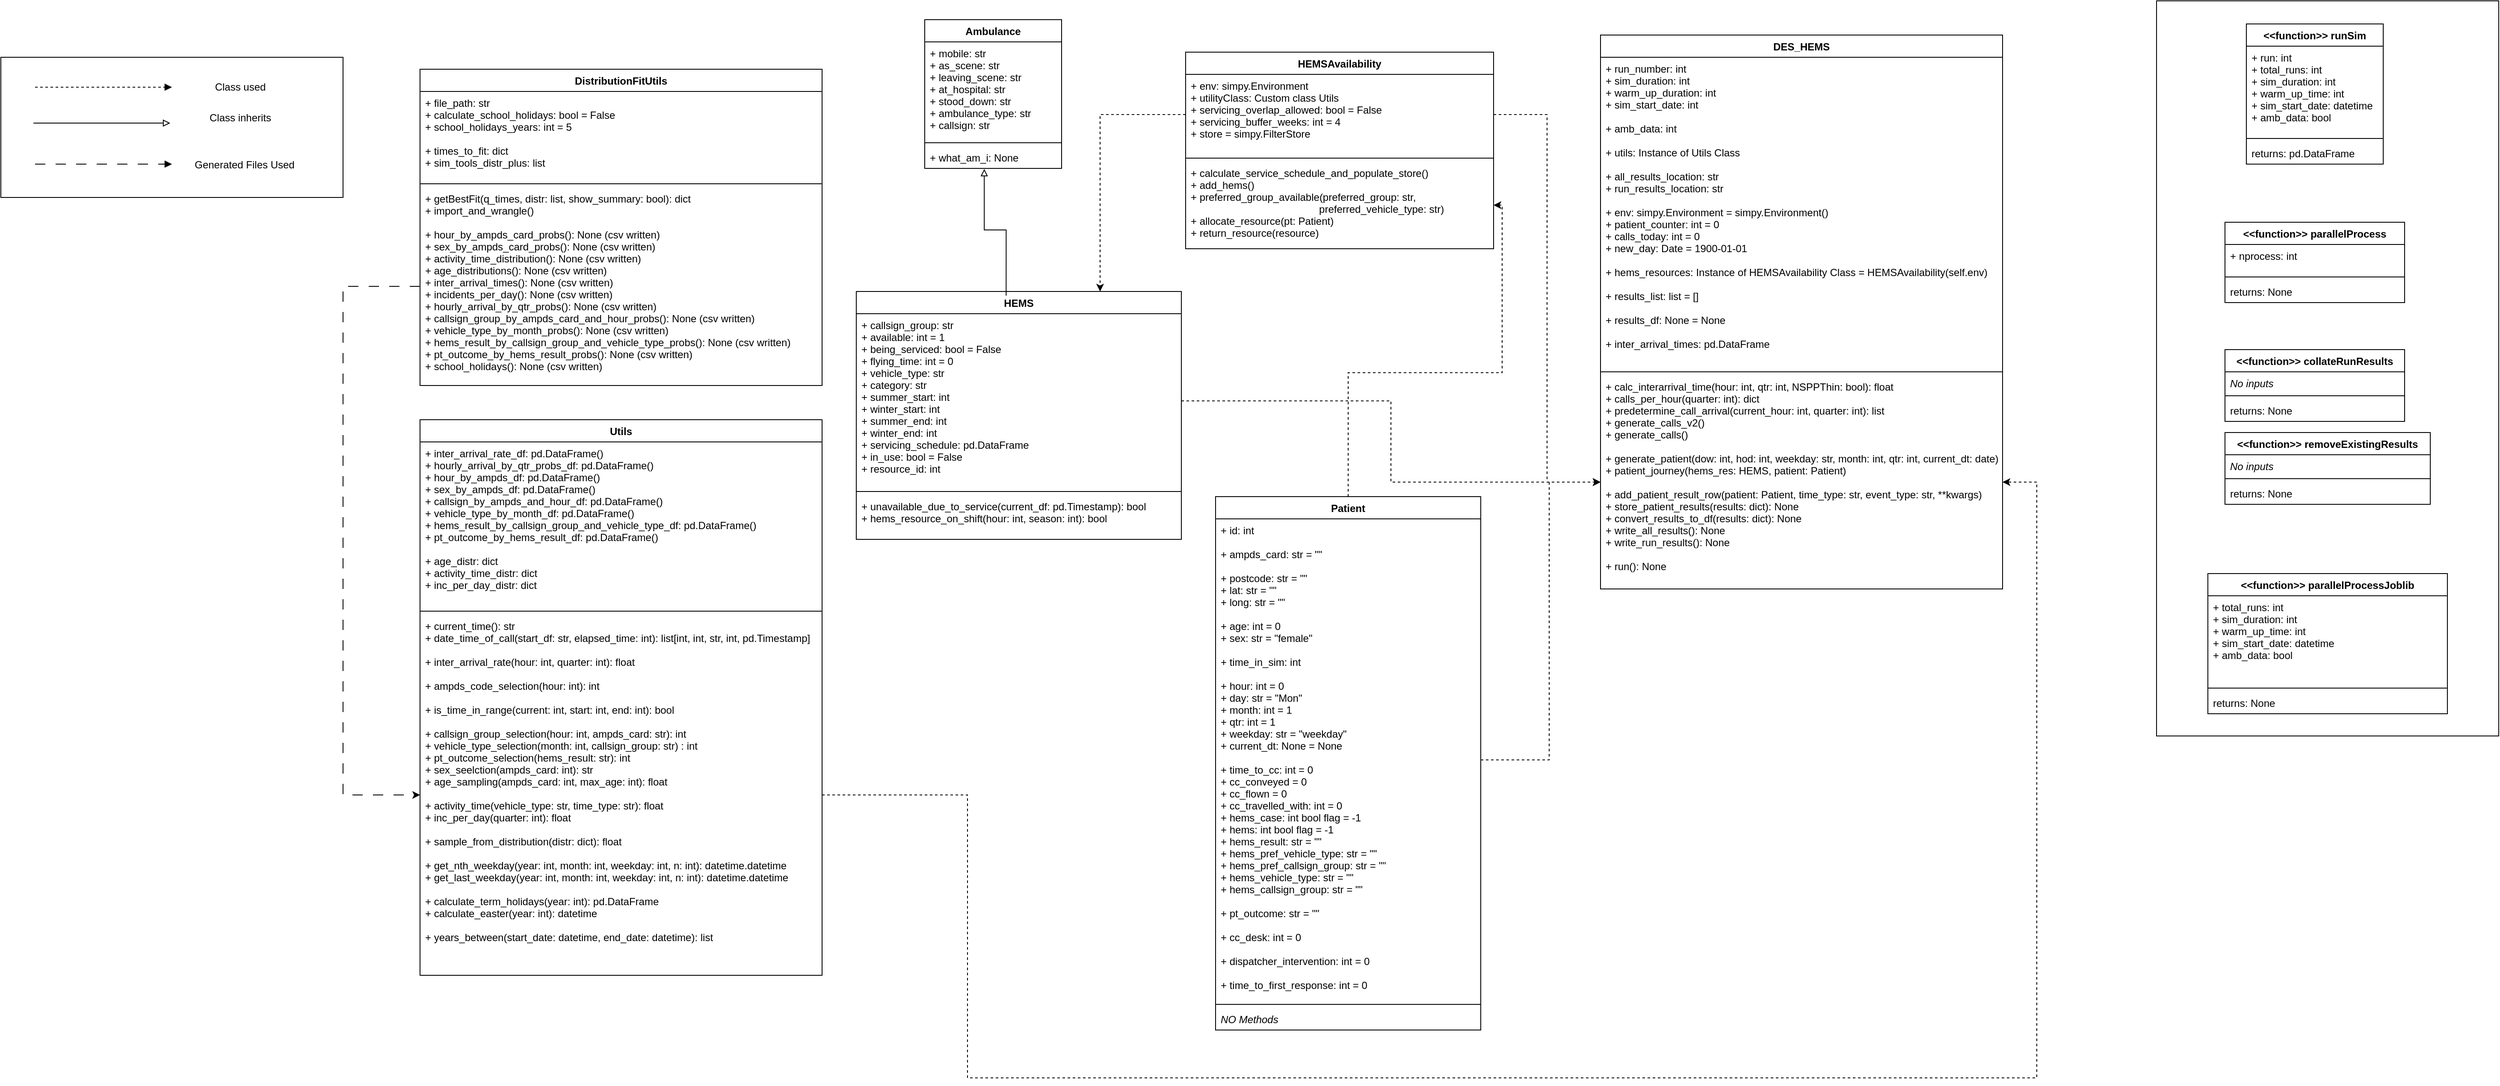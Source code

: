 <mxfile>
    <diagram id="Uhb_bpezcjr28JnNViiC" name="Page-1">
        <mxGraphModel dx="5349" dy="1873" grid="1" gridSize="10" guides="1" tooltips="1" connect="1" arrows="1" fold="1" page="0" pageScale="1" pageWidth="850" pageHeight="1100" math="0" shadow="0">
            <root>
                <mxCell id="0"/>
                <mxCell id="1" parent="0"/>
                <mxCell id="80" value="" style="rounded=0;whiteSpace=wrap;html=1;" vertex="1" parent="1">
                    <mxGeometry x="1560" y="-20" width="400" height="860" as="geometry"/>
                </mxCell>
                <UserObject label="Ambulance" tooltip="This class defines an 'Ambulance'; effectively any resource that responds to a patient/incident. This includes HEMS, which is a child class of Ambulance." id="2">
                    <mxCell style="swimlane;fontStyle=1;align=center;verticalAlign=top;childLayout=stackLayout;horizontal=1;startSize=26;horizontalStack=0;resizeParent=1;resizeParentMax=0;resizeLast=0;collapsible=1;marginBottom=0;" vertex="1" parent="1">
                        <mxGeometry x="120" y="2" width="160" height="174" as="geometry"/>
                    </mxCell>
                </UserObject>
                <mxCell id="3" value="+ mobile: str&#10;+ as_scene: str&#10;+ leaving_scene: str&#10;+ at_hospital: str&#10;+ stood_down: str&#10;+ ambulance_type: str&#10;+ callsign: str" style="text;strokeColor=none;fillColor=none;align=left;verticalAlign=top;spacingLeft=4;spacingRight=4;overflow=hidden;rotatable=0;points=[[0,0.5],[1,0.5]];portConstraint=eastwest;" vertex="1" parent="2">
                    <mxGeometry y="26" width="160" height="114" as="geometry"/>
                </mxCell>
                <mxCell id="4" value="" style="line;strokeWidth=1;fillColor=none;align=left;verticalAlign=middle;spacingTop=-1;spacingLeft=3;spacingRight=3;rotatable=0;labelPosition=right;points=[];portConstraint=eastwest;strokeColor=inherit;" vertex="1" parent="2">
                    <mxGeometry y="140" width="160" height="8" as="geometry"/>
                </mxCell>
                <mxCell id="5" value="+ what_am_i: None" style="text;strokeColor=none;fillColor=none;align=left;verticalAlign=top;spacingLeft=4;spacingRight=4;overflow=hidden;rotatable=0;points=[[0,0.5],[1,0.5]];portConstraint=eastwest;" vertex="1" parent="2">
                    <mxGeometry y="148" width="160" height="26" as="geometry"/>
                </mxCell>
                <UserObject label="HEMS" tooltip="This class defines a HEMS resource" id="6">
                    <mxCell style="swimlane;fontStyle=1;align=center;verticalAlign=top;childLayout=stackLayout;horizontal=1;startSize=26;horizontalStack=0;resizeParent=1;resizeParentMax=0;resizeLast=0;collapsible=1;marginBottom=0;" vertex="1" parent="1">
                        <mxGeometry x="40" y="320" width="380" height="290" as="geometry"/>
                    </mxCell>
                </UserObject>
                <mxCell id="7" value="+ callsign_group: str&#10;+ available: int = 1&#10;+ being_serviced: bool = False&#10;+ flying_time: int = 0&#10;+ vehicle_type: str&#10;+ category: str&#10;+ summer_start: int&#10;+ winter_start: int&#10;+ summer_end: int&#10;+ winter_end: int&#10;+ servicing_schedule: pd.DataFrame&#10;+ in_use: bool = False&#10;+ resource_id: int" style="text;strokeColor=none;fillColor=none;align=left;verticalAlign=top;spacingLeft=4;spacingRight=4;overflow=hidden;rotatable=0;points=[[0,0.5],[1,0.5]];portConstraint=eastwest;" vertex="1" parent="6">
                    <mxGeometry y="26" width="380" height="204" as="geometry"/>
                </mxCell>
                <mxCell id="8" value="" style="line;strokeWidth=1;fillColor=none;align=left;verticalAlign=middle;spacingTop=-1;spacingLeft=3;spacingRight=3;rotatable=0;labelPosition=right;points=[];portConstraint=eastwest;strokeColor=inherit;" vertex="1" parent="6">
                    <mxGeometry y="230" width="380" height="8" as="geometry"/>
                </mxCell>
                <mxCell id="9" value="+ unavailable_due_to_service(current_df: pd.Timestamp): bool&#10;+ hems_resource_on_shift(hour: int, season: int): bool" style="text;strokeColor=none;fillColor=none;align=left;verticalAlign=top;spacingLeft=4;spacingRight=4;overflow=hidden;rotatable=0;points=[[0,0.5],[1,0.5]];portConstraint=eastwest;" vertex="1" parent="6">
                    <mxGeometry y="238" width="380" height="52" as="geometry"/>
                </mxCell>
                <mxCell id="10" style="edgeStyle=orthogonalEdgeStyle;html=1;exitX=0.435;exitY=1.026;exitDx=0;exitDy=0;endArrow=none;endFill=0;rounded=0;startArrow=block;startFill=0;exitPerimeter=0;entryX=0.461;entryY=0.017;entryDx=0;entryDy=0;entryPerimeter=0;" edge="1" parent="1" source="5" target="6">
                    <mxGeometry relative="1" as="geometry">
                        <mxPoint x="190" y="240" as="targetPoint"/>
                    </mxGeometry>
                </mxCell>
                <UserObject label="HEMSAvailability" tooltip="This class is a filter store which can provide HEMS resources based on the time of day and servicing schedule" id="11">
                    <mxCell style="swimlane;fontStyle=1;align=center;verticalAlign=top;childLayout=stackLayout;horizontal=1;startSize=26;horizontalStack=0;resizeParent=1;resizeParentMax=0;resizeLast=0;collapsible=1;marginBottom=0;" vertex="1" parent="1">
                        <mxGeometry x="425" y="40" width="360" height="230" as="geometry"/>
                    </mxCell>
                </UserObject>
                <mxCell id="12" value="+ env: simpy.Environment&#10;+ utilityClass: Custom class Utils&#10;+ servicing_overlap_allowed: bool = False&#10;+ servicing_buffer_weeks: int = 4&#10;+ store = simpy.FilterStore&#10;" style="text;strokeColor=none;fillColor=none;align=left;verticalAlign=top;spacingLeft=4;spacingRight=4;overflow=hidden;rotatable=0;points=[[0,0.5],[1,0.5]];portConstraint=eastwest;" vertex="1" parent="11">
                    <mxGeometry y="26" width="360" height="94" as="geometry"/>
                </mxCell>
                <mxCell id="13" value="" style="line;strokeWidth=1;fillColor=none;align=left;verticalAlign=middle;spacingTop=-1;spacingLeft=3;spacingRight=3;rotatable=0;labelPosition=right;points=[];portConstraint=eastwest;strokeColor=inherit;" vertex="1" parent="11">
                    <mxGeometry y="120" width="360" height="8" as="geometry"/>
                </mxCell>
                <mxCell id="14" value="+ calculate_service_schedule_and_populate_store()&#10;+ add_hems()&#10;+ preferred_group_available(preferred_group: str, &#10;                                              preferred_vehicle_type: str)&#10;+ allocate_resource(pt: Patient)&#10;+ return_resource(resource)" style="text;strokeColor=none;fillColor=none;align=left;verticalAlign=top;spacingLeft=4;spacingRight=4;overflow=hidden;rotatable=0;points=[[0,0.5],[1,0.5]];portConstraint=eastwest;" vertex="1" parent="11">
                    <mxGeometry y="128" width="360" height="102" as="geometry"/>
                </mxCell>
                <mxCell id="73" style="edgeStyle=orthogonalEdgeStyle;rounded=0;html=1;exitX=0.5;exitY=0;exitDx=0;exitDy=0;entryX=1;entryY=0.5;entryDx=0;entryDy=0;startArrow=none;startFill=0;endArrow=classic;endFill=1;dashed=1;" edge="1" parent="1" source="15" target="14">
                    <mxGeometry relative="1" as="geometry"/>
                </mxCell>
                <mxCell id="15" value="Patient" style="swimlane;fontStyle=1;align=center;verticalAlign=top;childLayout=stackLayout;horizontal=1;startSize=26;horizontalStack=0;resizeParent=1;resizeParentMax=0;resizeLast=0;collapsible=1;marginBottom=0;" vertex="1" parent="1">
                    <mxGeometry x="460" y="560" width="310" height="624" as="geometry"/>
                </mxCell>
                <mxCell id="16" value="+ id: int&#10;&#10;+ ampds_card: str = &quot;&quot;&#10;&#10;+ postcode: str = &quot;&quot;&#10;+ lat: str = &quot;&quot;&#10;+ long: str = &quot;&quot;&#10;&#10;+ age: int = 0&#10;+ sex: str = &quot;female&quot;&#10;&#10;+ time_in_sim: int&#10;&#10;+ hour: int = 0&#10;+ day: str = &quot;Mon&quot;&#10;+ month: int = 1&#10;+ qtr: int = 1&#10;+ weekday: str = &quot;weekday&quot;&#10;+ current_dt: None = None&#10;&#10;+ time_to_cc: int = 0&#10;+ cc_conveyed = 0&#10;+ cc_flown = 0&#10;+ cc_travelled_with: int = 0&#10;+ hems_case: int bool flag = -1&#10;+ hems: int bool flag = -1&#10;+ hems_result: str = &quot;&quot;&#10;+ hems_pref_vehicle_type: str = &quot;&quot;&#10;+ hems_pref_callsign_group: str = &quot;&quot;&#10;+ hems_vehicle_type: str = &quot;&quot;&#10;+ hems_callsign_group: str = &quot;&quot;&#10;&#10;+ pt_outcome: str = &quot;&quot;&#10;&#10;+ cc_desk: int = 0&#10;&#10;+ dispatcher_intervention: int = 0&#10;&#10;+ time_to_first_response: int = 0" style="text;strokeColor=none;fillColor=none;align=left;verticalAlign=top;spacingLeft=4;spacingRight=4;overflow=hidden;rotatable=0;points=[[0,0.5],[1,0.5]];portConstraint=eastwest;" vertex="1" parent="15">
                    <mxGeometry y="26" width="310" height="564" as="geometry"/>
                </mxCell>
                <mxCell id="17" value="" style="line;strokeWidth=1;fillColor=none;align=left;verticalAlign=middle;spacingTop=-1;spacingLeft=3;spacingRight=3;rotatable=0;labelPosition=right;points=[];portConstraint=eastwest;strokeColor=inherit;" vertex="1" parent="15">
                    <mxGeometry y="590" width="310" height="8" as="geometry"/>
                </mxCell>
                <mxCell id="18" value="NO Methods" style="text;strokeColor=none;fillColor=none;align=left;verticalAlign=top;spacingLeft=4;spacingRight=4;overflow=hidden;rotatable=0;points=[[0,0.5],[1,0.5]];portConstraint=eastwest;fontStyle=2" vertex="1" parent="15">
                    <mxGeometry y="598" width="310" height="26" as="geometry"/>
                </mxCell>
                <mxCell id="20" value="DES_HEMS" style="swimlane;fontStyle=1;align=center;verticalAlign=top;childLayout=stackLayout;horizontal=1;startSize=26;horizontalStack=0;resizeParent=1;resizeParentMax=0;resizeLast=0;collapsible=1;marginBottom=0;" vertex="1" parent="1">
                    <mxGeometry x="910" y="20" width="470" height="648" as="geometry"/>
                </mxCell>
                <mxCell id="21" value="+ run_number: int&#10;+ sim_duration: int&#10;+ warm_up_duration: int&#10;+ sim_start_date: int&#10;&#10;+ amb_data: int&#10;&#10;+ utils: Instance of Utils Class&#10;&#10;+ all_results_location: str&#10;+ run_results_location: str&#10;&#10;+ env: simpy.Environment = simpy.Environment() &#10;+ patient_counter: int = 0&#10;+ calls_today: int = 0&#10;+ new_day: Date = 1900-01-01&#10;&#10;+ hems_resources: Instance of HEMSAvailability Class = HEMSAvailability(self.env)&#10;&#10;+ results_list: list = []&#10;&#10;+ results_df: None = None&#10;&#10;+ inter_arrival_times: pd.DataFrame" style="text;strokeColor=none;fillColor=none;align=left;verticalAlign=top;spacingLeft=4;spacingRight=4;overflow=hidden;rotatable=0;points=[[0,0.5],[1,0.5]];portConstraint=eastwest;" vertex="1" parent="20">
                    <mxGeometry y="26" width="470" height="364" as="geometry"/>
                </mxCell>
                <mxCell id="22" value="" style="line;strokeWidth=1;fillColor=none;align=left;verticalAlign=middle;spacingTop=-1;spacingLeft=3;spacingRight=3;rotatable=0;labelPosition=right;points=[];portConstraint=eastwest;strokeColor=inherit;" vertex="1" parent="20">
                    <mxGeometry y="390" width="470" height="8" as="geometry"/>
                </mxCell>
                <mxCell id="23" value="+ calc_interarrival_time(hour: int, qtr: int, NSPPThin: bool): float&#10;+ calls_per_hour(quarter: int): dict&#10;+ predetermine_call_arrival(current_hour: int, quarter: int): list&#10;+ generate_calls_v2()&#10;+ generate_calls()&#10;&#10;+ generate_patient(dow: int, hod: int, weekday: str, month: int, qtr: int, current_dt: date)&#10;+ patient_journey(hems_res: HEMS, patient: Patient)&#10;&#10;+ add_patient_result_row(patient: Patient, time_type: str, event_type: str, **kwargs)&#10;+ store_patient_results(results: dict): None&#10;+ convert_results_to_df(results: dict): None&#10;+ write_all_results(): None&#10;+ write_run_results(): None&#10;&#10;+ run(): None" style="text;strokeColor=none;fillColor=none;align=left;verticalAlign=top;spacingLeft=4;spacingRight=4;overflow=hidden;rotatable=0;points=[[0,0.5],[1,0.5]];portConstraint=eastwest;" vertex="1" parent="20">
                    <mxGeometry y="398" width="470" height="250" as="geometry"/>
                </mxCell>
                <mxCell id="28" value="Utils" style="swimlane;fontStyle=1;align=center;verticalAlign=top;childLayout=stackLayout;horizontal=1;startSize=26;horizontalStack=0;resizeParent=1;resizeParentMax=0;resizeLast=0;collapsible=1;marginBottom=0;" vertex="1" parent="1">
                    <mxGeometry x="-470" y="470" width="470" height="650" as="geometry"/>
                </mxCell>
                <mxCell id="29" value="+ inter_arrival_rate_df: pd.DataFrame()&#10;+ hourly_arrival_by_qtr_probs_df: pd.DataFrame()&#10;+ hour_by_ampds_df: pd.DataFrame()&#10;+ sex_by_ampds_df: pd.DataFrame()&#10;+ callsign_by_ampds_and_hour_df: pd.DataFrame()&#10;+ vehicle_type_by_month_df: pd.DataFrame()&#10;+ hems_result_by_callsign_group_and_vehicle_type_df: pd.DataFrame()&#10;+ pt_outcome_by_hems_result_df: pd.DataFrame()&#10;&#10;+ age_distr: dict&#10;+ activity_time_distr: dict&#10;+ inc_per_day_distr: dict&#10;&#10;" style="text;strokeColor=none;fillColor=none;align=left;verticalAlign=top;spacingLeft=4;spacingRight=4;overflow=hidden;rotatable=0;points=[[0,0.5],[1,0.5]];portConstraint=eastwest;" vertex="1" parent="28">
                    <mxGeometry y="26" width="470" height="194" as="geometry"/>
                </mxCell>
                <mxCell id="30" value="" style="line;strokeWidth=1;fillColor=none;align=left;verticalAlign=middle;spacingTop=-1;spacingLeft=3;spacingRight=3;rotatable=0;labelPosition=right;points=[];portConstraint=eastwest;strokeColor=inherit;" vertex="1" parent="28">
                    <mxGeometry y="220" width="470" height="8" as="geometry"/>
                </mxCell>
                <mxCell id="31" value="+ current_time(): str&#10;+ date_time_of_call(start_df: str, elapsed_time: int): list[int, int, str, int, pd.Timestamp]&#10;&#10;+ inter_arrival_rate(hour: int, quarter: int): float&#10;&#10;+ ampds_code_selection(hour: int): int&#10;&#10;+ is_time_in_range(current: int, start: int, end: int): bool&#10;&#10;+ callsign_group_selection(hour: int, ampds_card: str): int&#10;+ vehicle_type_selection(month: int, callsign_group: str) : int&#10;+ pt_outcome_selection(hems_result: str): int&#10;+ sex_seelction(ampds_card: int): str&#10;+ age_sampling(ampds_card: int, max_age: int): float&#10;&#10;+ activity_time(vehicle_type: str, time_type: str): float&#10;+ inc_per_day(quarter: int): float&#10;&#10;+ sample_from_distribution(distr: dict): float&#10;&#10;+ get_nth_weekday(year: int, month: int, weekday: int, n: int): datetime.datetime&#10;+ get_last_weekday(year: int, month: int, weekday: int, n: int): datetime.datetime&#10;&#10;+ calculate_term_holidays(year: int): pd.DataFrame&#10;+ calculate_easter(year: int): datetime&#10;&#10;+ years_between(start_date: datetime, end_date: datetime): list" style="text;strokeColor=none;fillColor=none;align=left;verticalAlign=top;spacingLeft=4;spacingRight=4;overflow=hidden;rotatable=0;points=[[0,0.5],[1,0.5]];portConstraint=eastwest;" vertex="1" parent="28">
                    <mxGeometry y="228" width="470" height="422" as="geometry"/>
                </mxCell>
                <mxCell id="32" value="DistributionFitUtils" style="swimlane;fontStyle=1;align=center;verticalAlign=top;childLayout=stackLayout;horizontal=1;startSize=26;horizontalStack=0;resizeParent=1;resizeParentMax=0;resizeLast=0;collapsible=1;marginBottom=0;" vertex="1" parent="1">
                    <mxGeometry x="-470" y="60" width="470" height="370" as="geometry"/>
                </mxCell>
                <mxCell id="33" value="+ file_path: str&#10;+ calculate_school_holidays: bool = False&#10;+ school_holidays_years: int = 5&#10;&#10;+ times_to_fit: dict&#10;+ sim_tools_distr_plus: list" style="text;strokeColor=none;fillColor=none;align=left;verticalAlign=top;spacingLeft=4;spacingRight=4;overflow=hidden;rotatable=0;points=[[0,0.5],[1,0.5]];portConstraint=eastwest;" vertex="1" parent="32">
                    <mxGeometry y="26" width="470" height="104" as="geometry"/>
                </mxCell>
                <mxCell id="34" value="" style="line;strokeWidth=1;fillColor=none;align=left;verticalAlign=middle;spacingTop=-1;spacingLeft=3;spacingRight=3;rotatable=0;labelPosition=right;points=[];portConstraint=eastwest;strokeColor=inherit;" vertex="1" parent="32">
                    <mxGeometry y="130" width="470" height="8" as="geometry"/>
                </mxCell>
                <mxCell id="35" value="+ getBestFit(q_times, distr: list, show_summary: bool): dict&#10;+ import_and_wrangle()&#10;&#10;+ hour_by_ampds_card_probs(): None (csv written)&#10;+ sex_by_ampds_card_probs(): None (csv written)&#10;+ activity_time_distribution(): None (csv written)&#10;+ age_distributions(): None (csv written)&#10;+ inter_arrival_times(): None (csv written)&#10;+ incidents_per_day(): None (csv written)&#10;+ hourly_arrival_by_qtr_probs(): None (csv written)&#10;+ callsign_group_by_ampds_card_and_hour_probs(): None (csv written)&#10;+ vehicle_type_by_month_probs(): None (csv written)&#10;+ hems_result_by_callsign_group_and_vehicle_type_probs(): None (csv written)&#10;+ pt_outcome_by_hems_result_probs(): None (csv written)&#10;+ school_holidays(): None (csv written)" style="text;strokeColor=none;fillColor=none;align=left;verticalAlign=top;spacingLeft=4;spacingRight=4;overflow=hidden;rotatable=0;points=[[0,0.5],[1,0.5]];portConstraint=eastwest;" vertex="1" parent="32">
                    <mxGeometry y="138" width="470" height="232" as="geometry"/>
                </mxCell>
                <mxCell id="40" value="&lt;&lt;function&gt;&gt; runSim" style="swimlane;fontStyle=1;align=center;verticalAlign=top;childLayout=stackLayout;horizontal=1;startSize=26;horizontalStack=0;resizeParent=1;resizeParentMax=0;resizeLast=0;collapsible=1;marginBottom=0;" vertex="1" parent="1">
                    <mxGeometry x="1665" y="7" width="160" height="164" as="geometry"/>
                </mxCell>
                <mxCell id="41" value="+ run: int&#10;+ total_runs: int&#10;+ sim_duration: int&#10;+ warm_up_time: int&#10;+ sim_start_date: datetime&#10;+ amb_data: bool" style="text;strokeColor=none;fillColor=none;align=left;verticalAlign=top;spacingLeft=4;spacingRight=4;overflow=hidden;rotatable=0;points=[[0,0.5],[1,0.5]];portConstraint=eastwest;" vertex="1" parent="40">
                    <mxGeometry y="26" width="160" height="104" as="geometry"/>
                </mxCell>
                <mxCell id="42" value="" style="line;strokeWidth=1;fillColor=none;align=left;verticalAlign=middle;spacingTop=-1;spacingLeft=3;spacingRight=3;rotatable=0;labelPosition=right;points=[];portConstraint=eastwest;strokeColor=inherit;" vertex="1" parent="40">
                    <mxGeometry y="130" width="160" height="8" as="geometry"/>
                </mxCell>
                <mxCell id="43" value="returns: pd.DataFrame" style="text;strokeColor=none;fillColor=none;align=left;verticalAlign=top;spacingLeft=4;spacingRight=4;overflow=hidden;rotatable=0;points=[[0,0.5],[1,0.5]];portConstraint=eastwest;" vertex="1" parent="40">
                    <mxGeometry y="138" width="160" height="26" as="geometry"/>
                </mxCell>
                <mxCell id="44" value="&lt;&lt;function&gt;&gt; parallelProcess" style="swimlane;fontStyle=1;align=center;verticalAlign=top;childLayout=stackLayout;horizontal=1;startSize=26;horizontalStack=0;resizeParent=1;resizeParentMax=0;resizeLast=0;collapsible=1;marginBottom=0;" vertex="1" parent="1">
                    <mxGeometry x="1640" y="239" width="210" height="94" as="geometry"/>
                </mxCell>
                <mxCell id="45" value="+ nprocess: int" style="text;strokeColor=none;fillColor=none;align=left;verticalAlign=top;spacingLeft=4;spacingRight=4;overflow=hidden;rotatable=0;points=[[0,0.5],[1,0.5]];portConstraint=eastwest;" vertex="1" parent="44">
                    <mxGeometry y="26" width="210" height="34" as="geometry"/>
                </mxCell>
                <mxCell id="46" value="" style="line;strokeWidth=1;fillColor=none;align=left;verticalAlign=middle;spacingTop=-1;spacingLeft=3;spacingRight=3;rotatable=0;labelPosition=right;points=[];portConstraint=eastwest;strokeColor=inherit;" vertex="1" parent="44">
                    <mxGeometry y="60" width="210" height="8" as="geometry"/>
                </mxCell>
                <mxCell id="47" value="returns: None" style="text;strokeColor=none;fillColor=none;align=left;verticalAlign=top;spacingLeft=4;spacingRight=4;overflow=hidden;rotatable=0;points=[[0,0.5],[1,0.5]];portConstraint=eastwest;" vertex="1" parent="44">
                    <mxGeometry y="68" width="210" height="26" as="geometry"/>
                </mxCell>
                <mxCell id="48" value="&lt;&lt;function&gt;&gt; collateRunResults" style="swimlane;fontStyle=1;align=center;verticalAlign=top;childLayout=stackLayout;horizontal=1;startSize=26;horizontalStack=0;resizeParent=1;resizeParentMax=0;resizeLast=0;collapsible=1;marginBottom=0;" vertex="1" parent="1">
                    <mxGeometry x="1640" y="388" width="210" height="84" as="geometry"/>
                </mxCell>
                <mxCell id="49" value="No inputs" style="text;strokeColor=none;fillColor=none;align=left;verticalAlign=top;spacingLeft=4;spacingRight=4;overflow=hidden;rotatable=0;points=[[0,0.5],[1,0.5]];portConstraint=eastwest;fontStyle=2" vertex="1" parent="48">
                    <mxGeometry y="26" width="210" height="24" as="geometry"/>
                </mxCell>
                <mxCell id="50" value="" style="line;strokeWidth=1;fillColor=none;align=left;verticalAlign=middle;spacingTop=-1;spacingLeft=3;spacingRight=3;rotatable=0;labelPosition=right;points=[];portConstraint=eastwest;strokeColor=inherit;" vertex="1" parent="48">
                    <mxGeometry y="50" width="210" height="8" as="geometry"/>
                </mxCell>
                <mxCell id="51" value="returns: None" style="text;strokeColor=none;fillColor=none;align=left;verticalAlign=top;spacingLeft=4;spacingRight=4;overflow=hidden;rotatable=0;points=[[0,0.5],[1,0.5]];portConstraint=eastwest;" vertex="1" parent="48">
                    <mxGeometry y="58" width="210" height="26" as="geometry"/>
                </mxCell>
                <mxCell id="52" value="&lt;&lt;function&gt;&gt; removeExistingResults" style="swimlane;fontStyle=1;align=center;verticalAlign=top;childLayout=stackLayout;horizontal=1;startSize=26;horizontalStack=0;resizeParent=1;resizeParentMax=0;resizeLast=0;collapsible=1;marginBottom=0;" vertex="1" parent="1">
                    <mxGeometry x="1640" y="485" width="240" height="84" as="geometry"/>
                </mxCell>
                <mxCell id="53" value="No inputs" style="text;strokeColor=none;fillColor=none;align=left;verticalAlign=top;spacingLeft=4;spacingRight=4;overflow=hidden;rotatable=0;points=[[0,0.5],[1,0.5]];portConstraint=eastwest;fontStyle=2" vertex="1" parent="52">
                    <mxGeometry y="26" width="240" height="24" as="geometry"/>
                </mxCell>
                <mxCell id="54" value="" style="line;strokeWidth=1;fillColor=none;align=left;verticalAlign=middle;spacingTop=-1;spacingLeft=3;spacingRight=3;rotatable=0;labelPosition=right;points=[];portConstraint=eastwest;strokeColor=inherit;" vertex="1" parent="52">
                    <mxGeometry y="50" width="240" height="8" as="geometry"/>
                </mxCell>
                <mxCell id="55" value="returns: None" style="text;strokeColor=none;fillColor=none;align=left;verticalAlign=top;spacingLeft=4;spacingRight=4;overflow=hidden;rotatable=0;points=[[0,0.5],[1,0.5]];portConstraint=eastwest;" vertex="1" parent="52">
                    <mxGeometry y="58" width="240" height="26" as="geometry"/>
                </mxCell>
                <mxCell id="56" value="&lt;&lt;function&gt;&gt; parallelProcessJoblib" style="swimlane;fontStyle=1;align=center;verticalAlign=top;childLayout=stackLayout;horizontal=1;startSize=26;horizontalStack=0;resizeParent=1;resizeParentMax=0;resizeLast=0;collapsible=1;marginBottom=0;" vertex="1" parent="1">
                    <mxGeometry x="1620" y="650" width="280" height="164" as="geometry"/>
                </mxCell>
                <mxCell id="57" value="+ total_runs: int&#10;+ sim_duration: int&#10;+ warm_up_time: int&#10;+ sim_start_date: datetime&#10;+ amb_data: bool" style="text;strokeColor=none;fillColor=none;align=left;verticalAlign=top;spacingLeft=4;spacingRight=4;overflow=hidden;rotatable=0;points=[[0,0.5],[1,0.5]];portConstraint=eastwest;" vertex="1" parent="56">
                    <mxGeometry y="26" width="280" height="104" as="geometry"/>
                </mxCell>
                <mxCell id="58" value="" style="line;strokeWidth=1;fillColor=none;align=left;verticalAlign=middle;spacingTop=-1;spacingLeft=3;spacingRight=3;rotatable=0;labelPosition=right;points=[];portConstraint=eastwest;strokeColor=inherit;" vertex="1" parent="56">
                    <mxGeometry y="130" width="280" height="8" as="geometry"/>
                </mxCell>
                <mxCell id="59" value="returns: None" style="text;strokeColor=none;fillColor=none;align=left;verticalAlign=top;spacingLeft=4;spacingRight=4;overflow=hidden;rotatable=0;points=[[0,0.5],[1,0.5]];portConstraint=eastwest;" vertex="1" parent="56">
                    <mxGeometry y="138" width="280" height="26" as="geometry"/>
                </mxCell>
                <mxCell id="64" style="edgeStyle=orthogonalEdgeStyle;rounded=0;html=1;exitX=1;exitY=0.5;exitDx=0;exitDy=0;startArrow=none;startFill=0;endArrow=classic;endFill=1;dashed=1;" edge="1" parent="1" source="16" target="23">
                    <mxGeometry relative="1" as="geometry">
                        <Array as="points">
                            <mxPoint x="850" y="868"/>
                            <mxPoint x="850" y="543"/>
                        </Array>
                    </mxGeometry>
                </mxCell>
                <mxCell id="65" style="edgeStyle=orthogonalEdgeStyle;rounded=0;html=1;exitX=1;exitY=0.5;exitDx=0;exitDy=0;startArrow=none;startFill=0;endArrow=classic;endFill=1;dashed=1;" edge="1" parent="1" source="12" target="23">
                    <mxGeometry relative="1" as="geometry"/>
                </mxCell>
                <mxCell id="66" style="edgeStyle=orthogonalEdgeStyle;rounded=0;html=1;exitX=0;exitY=0.5;exitDx=0;exitDy=0;entryX=0.75;entryY=0;entryDx=0;entryDy=0;dashed=1;startArrow=none;startFill=0;endArrow=classic;endFill=1;" edge="1" parent="1" source="12" target="6">
                    <mxGeometry relative="1" as="geometry"/>
                </mxCell>
                <mxCell id="74" style="edgeStyle=orthogonalEdgeStyle;rounded=0;html=1;exitX=1;exitY=0.5;exitDx=0;exitDy=0;entryX=1;entryY=0.5;entryDx=0;entryDy=0;dashed=1;startArrow=none;startFill=0;endArrow=classic;endFill=1;" edge="1" parent="1" source="31" target="23">
                    <mxGeometry relative="1" as="geometry">
                        <Array as="points">
                            <mxPoint x="170" y="909"/>
                            <mxPoint x="170" y="1240"/>
                            <mxPoint x="1420" y="1240"/>
                            <mxPoint x="1420" y="543"/>
                        </Array>
                    </mxGeometry>
                </mxCell>
                <mxCell id="75" style="edgeStyle=orthogonalEdgeStyle;rounded=0;html=1;exitX=0;exitY=0.5;exitDx=0;exitDy=0;entryX=0;entryY=0.5;entryDx=0;entryDy=0;dashed=1;startArrow=none;startFill=0;endArrow=classic;endFill=1;dashPattern=12 12;" edge="1" parent="1" source="35" target="31">
                    <mxGeometry relative="1" as="geometry">
                        <Array as="points">
                            <mxPoint x="-560" y="314"/>
                            <mxPoint x="-560" y="909"/>
                        </Array>
                    </mxGeometry>
                </mxCell>
                <mxCell id="68" value="" style="rounded=0;whiteSpace=wrap;html=1;" vertex="1" parent="1">
                    <mxGeometry x="-960" y="46" width="400" height="164" as="geometry"/>
                </mxCell>
                <mxCell id="67" value="" style="html=1;verticalAlign=bottom;labelBackgroundColor=none;endArrow=block;endFill=1;dashed=1;rounded=0;" edge="1" parent="1">
                    <mxGeometry width="160" relative="1" as="geometry">
                        <mxPoint x="-920" y="81" as="sourcePoint"/>
                        <mxPoint x="-760" y="81" as="targetPoint"/>
                    </mxGeometry>
                </mxCell>
                <mxCell id="69" value="" style="html=1;verticalAlign=bottom;labelBackgroundColor=none;endArrow=block;endFill=0;rounded=0;" edge="1" parent="1">
                    <mxGeometry width="160" relative="1" as="geometry">
                        <mxPoint x="-922.0" y="123" as="sourcePoint"/>
                        <mxPoint x="-762.0" y="123" as="targetPoint"/>
                    </mxGeometry>
                </mxCell>
                <mxCell id="70" value="Class inherits" style="text;html=1;strokeColor=none;fillColor=none;align=center;verticalAlign=middle;whiteSpace=wrap;rounded=0;" vertex="1" parent="1">
                    <mxGeometry x="-750" y="102" width="140" height="30" as="geometry"/>
                </mxCell>
                <mxCell id="71" value="Class used" style="text;html=1;strokeColor=none;fillColor=none;align=center;verticalAlign=middle;whiteSpace=wrap;rounded=0;" vertex="1" parent="1">
                    <mxGeometry x="-750" y="66" width="140" height="30" as="geometry"/>
                </mxCell>
                <mxCell id="77" value="" style="html=1;verticalAlign=bottom;labelBackgroundColor=none;endArrow=block;endFill=1;dashed=1;rounded=0;dashPattern=12 12;" edge="1" parent="1">
                    <mxGeometry width="160" relative="1" as="geometry">
                        <mxPoint x="-920" y="171" as="sourcePoint"/>
                        <mxPoint x="-760" y="171" as="targetPoint"/>
                    </mxGeometry>
                </mxCell>
                <mxCell id="78" value="Generated Files Used" style="text;html=1;strokeColor=none;fillColor=none;align=center;verticalAlign=middle;whiteSpace=wrap;rounded=0;" vertex="1" parent="1">
                    <mxGeometry x="-745" y="157" width="140" height="30" as="geometry"/>
                </mxCell>
                <mxCell id="79" style="edgeStyle=orthogonalEdgeStyle;rounded=0;html=1;exitX=1;exitY=0.5;exitDx=0;exitDy=0;entryX=0;entryY=0.5;entryDx=0;entryDy=0;dashed=1;startArrow=none;startFill=0;endArrow=classic;endFill=1;" edge="1" parent="1" source="7" target="23">
                    <mxGeometry relative="1" as="geometry"/>
                </mxCell>
            </root>
        </mxGraphModel>
    </diagram>
</mxfile>
